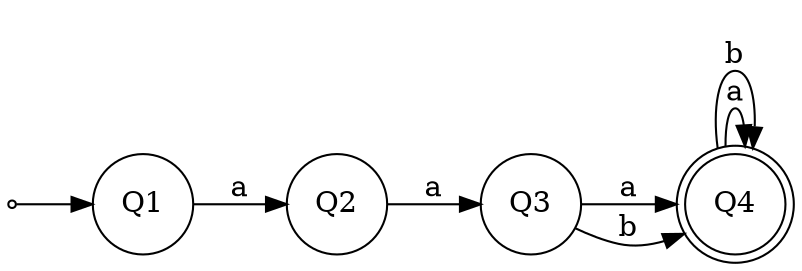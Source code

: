 digraph AFD3{
node[style="filled", shape=circle, fillcolor="white"];
rankdir=LR;Q1[label="Q1"];
Q2[label="Q2"];
Q3[label="Q3"];
Q4[label="Q4",shape="doublecircle"];
apuntador[label="",shape="point"];
apuntador->Q1;
Q1->Q2[label="a"];
Q2->Q3[label="a"];
Q3->Q4[label="a"];
Q3->Q4[label="b"];
Q4->Q4[label="a"];
Q4->Q4[label="b"];
}